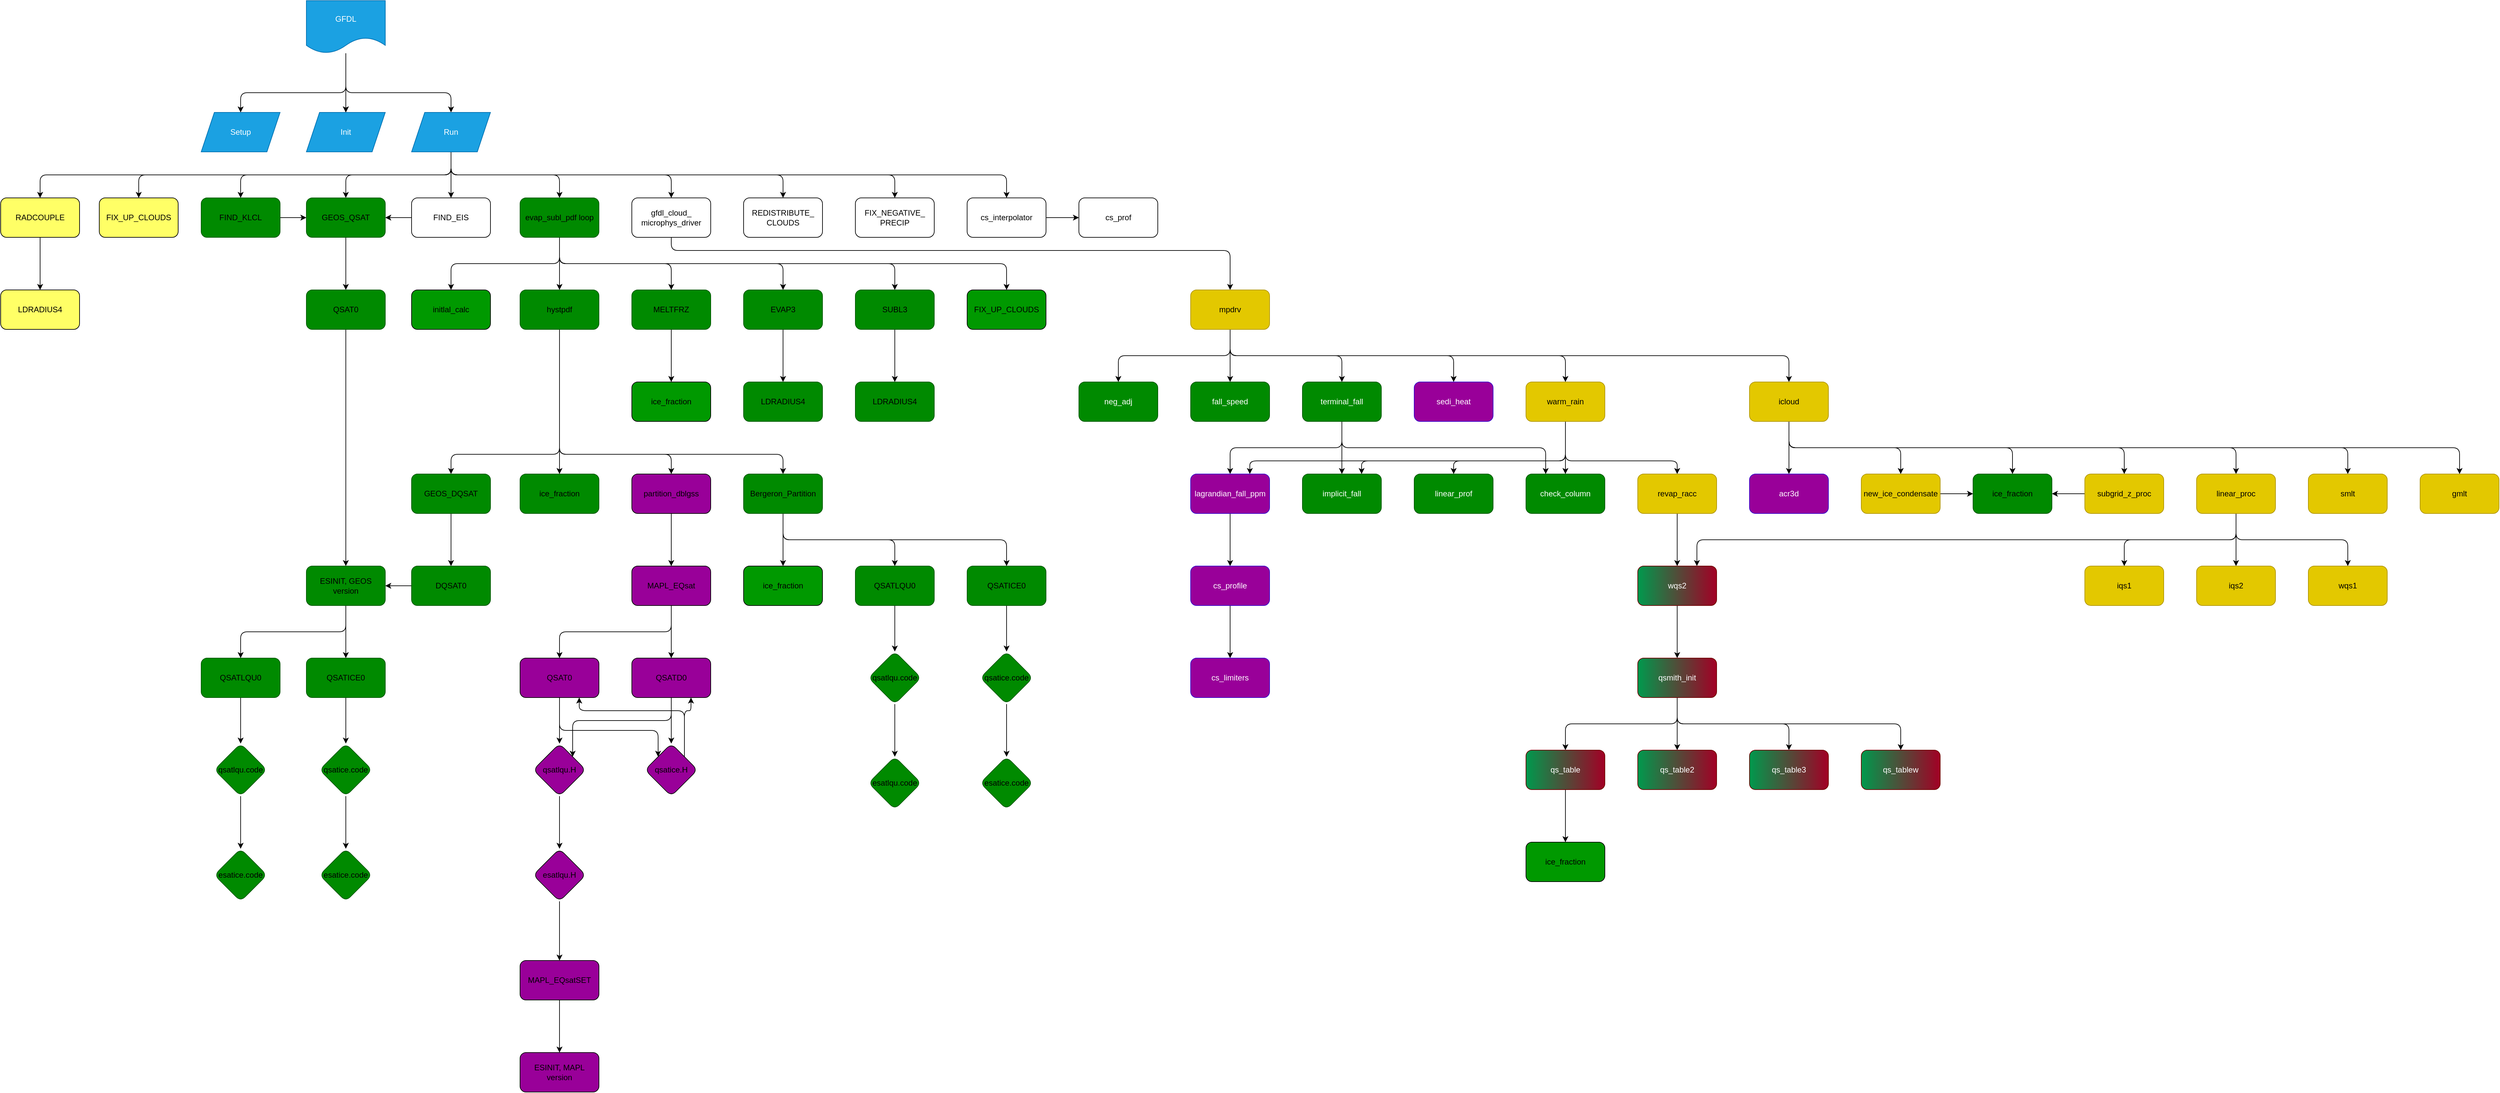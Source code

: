 <mxfile>
    <diagram id="wY0qm04zDxJJ_AmbhgwG" name="Page-1">
        <mxGraphModel dx="1917" dy="675" grid="1" gridSize="10" guides="1" tooltips="1" connect="1" arrows="1" fold="1" page="1" pageScale="1" pageWidth="850" pageHeight="1100" math="0" shadow="0">
            <root>
                <mxCell id="0"/>
                <mxCell id="1" parent="0"/>
                <mxCell id="7" value="" style="edgeStyle=none;html=1;" parent="1" source="11" target="12" edge="1">
                    <mxGeometry relative="1" as="geometry"/>
                </mxCell>
                <mxCell id="8" value="" style="edgeStyle=orthogonalEdgeStyle;html=1;" parent="1" source="11" target="12" edge="1">
                    <mxGeometry relative="1" as="geometry"/>
                </mxCell>
                <mxCell id="9" value="" style="edgeStyle=orthogonalEdgeStyle;html=1;" parent="1" target="13" edge="1">
                    <mxGeometry relative="1" as="geometry">
                        <mxPoint x="425" y="130" as="sourcePoint"/>
                        <Array as="points">
                            <mxPoint x="425" y="190"/>
                            <mxPoint x="265" y="190"/>
                        </Array>
                    </mxGeometry>
                </mxCell>
                <mxCell id="10" value="" style="edgeStyle=orthogonalEdgeStyle;html=1;" parent="1" target="14" edge="1">
                    <mxGeometry relative="1" as="geometry">
                        <mxPoint x="425" y="130" as="sourcePoint"/>
                        <Array as="points">
                            <mxPoint x="425" y="190"/>
                            <mxPoint x="585" y="190"/>
                        </Array>
                    </mxGeometry>
                </mxCell>
                <mxCell id="11" value="GFDL" style="shape=document;whiteSpace=wrap;html=1;boundedLbl=1;fillColor=#1ba1e2;fontColor=#ffffff;strokeColor=#006EAF;" parent="1" vertex="1">
                    <mxGeometry x="365" y="50" width="120" height="80" as="geometry"/>
                </mxCell>
                <mxCell id="12" value="Init" style="shape=parallelogram;perimeter=parallelogramPerimeter;whiteSpace=wrap;html=1;fixedSize=1;fillColor=#1ba1e2;strokeColor=#006EAF;fontColor=#ffffff;" parent="1" vertex="1">
                    <mxGeometry x="365" y="220" width="120" height="60" as="geometry"/>
                </mxCell>
                <mxCell id="13" value="Setup" style="shape=parallelogram;perimeter=parallelogramPerimeter;whiteSpace=wrap;html=1;fixedSize=1;fillColor=#1ba1e2;strokeColor=#006EAF;fontColor=#ffffff;" parent="1" vertex="1">
                    <mxGeometry x="205" y="220" width="120" height="60" as="geometry"/>
                </mxCell>
                <mxCell id="16" style="edgeStyle=orthogonalEdgeStyle;html=1;exitX=0.5;exitY=1;exitDx=0;exitDy=0;entryX=0.5;entryY=0;entryDx=0;entryDy=0;" parent="1" source="14" target="15" edge="1">
                    <mxGeometry relative="1" as="geometry"/>
                </mxCell>
                <mxCell id="18" style="edgeStyle=orthogonalEdgeStyle;html=1;exitX=0.5;exitY=1;exitDx=0;exitDy=0;entryX=0.5;entryY=0;entryDx=0;entryDy=0;" parent="1" source="14" target="17" edge="1">
                    <mxGeometry relative="1" as="geometry"/>
                </mxCell>
                <mxCell id="30" style="edgeStyle=orthogonalEdgeStyle;html=1;exitX=0.5;exitY=1;exitDx=0;exitDy=0;" parent="1" source="14" target="19" edge="1">
                    <mxGeometry relative="1" as="geometry"/>
                </mxCell>
                <mxCell id="31" style="edgeStyle=orthogonalEdgeStyle;html=1;exitX=0.5;exitY=1;exitDx=0;exitDy=0;entryX=0.5;entryY=0;entryDx=0;entryDy=0;" parent="1" source="14" target="20" edge="1">
                    <mxGeometry relative="1" as="geometry"/>
                </mxCell>
                <mxCell id="32" style="edgeStyle=orthogonalEdgeStyle;html=1;exitX=0.5;exitY=1;exitDx=0;exitDy=0;entryX=0.5;entryY=0;entryDx=0;entryDy=0;" parent="1" source="14" target="22" edge="1">
                    <mxGeometry relative="1" as="geometry"/>
                </mxCell>
                <mxCell id="33" style="edgeStyle=orthogonalEdgeStyle;html=1;exitX=0.5;exitY=1;exitDx=0;exitDy=0;entryX=0.5;entryY=0;entryDx=0;entryDy=0;" parent="1" source="14" target="23" edge="1">
                    <mxGeometry relative="1" as="geometry"/>
                </mxCell>
                <mxCell id="43" style="edgeStyle=orthogonalEdgeStyle;html=1;exitX=0.5;exitY=1;exitDx=0;exitDy=0;" parent="1" source="14" target="21" edge="1">
                    <mxGeometry relative="1" as="geometry"/>
                </mxCell>
                <mxCell id="44" style="edgeStyle=orthogonalEdgeStyle;html=1;exitX=0.5;exitY=1;exitDx=0;exitDy=0;" parent="1" source="14" target="40" edge="1">
                    <mxGeometry relative="1" as="geometry"/>
                </mxCell>
                <mxCell id="45" style="edgeStyle=orthogonalEdgeStyle;html=1;exitX=0.5;exitY=1;exitDx=0;exitDy=0;" parent="1" source="14" target="41" edge="1">
                    <mxGeometry relative="1" as="geometry"/>
                </mxCell>
                <mxCell id="46" style="edgeStyle=orthogonalEdgeStyle;html=1;exitX=0.5;exitY=1;exitDx=0;exitDy=0;" parent="1" source="14" target="42" edge="1">
                    <mxGeometry relative="1" as="geometry"/>
                </mxCell>
                <mxCell id="14" value="Run" style="shape=parallelogram;perimeter=parallelogramPerimeter;whiteSpace=wrap;html=1;fixedSize=1;fillColor=#1ba1e2;strokeColor=#006EAF;fontColor=#ffffff;" parent="1" vertex="1">
                    <mxGeometry x="525" y="220" width="120" height="60" as="geometry"/>
                </mxCell>
                <mxCell id="35" style="edgeStyle=orthogonalEdgeStyle;html=1;exitX=0;exitY=0.5;exitDx=0;exitDy=0;entryX=1;entryY=0.5;entryDx=0;entryDy=0;" parent="1" source="15" target="19" edge="1">
                    <mxGeometry relative="1" as="geometry"/>
                </mxCell>
                <mxCell id="15" value="FIND_EIS" style="rounded=1;whiteSpace=wrap;html=1;" parent="1" vertex="1">
                    <mxGeometry x="525" y="350" width="120" height="60" as="geometry"/>
                </mxCell>
                <mxCell id="39" value="" style="edgeStyle=orthogonalEdgeStyle;html=1;" parent="1" source="17" target="38" edge="1">
                    <mxGeometry relative="1" as="geometry"/>
                </mxCell>
                <mxCell id="51" style="edgeStyle=orthogonalEdgeStyle;html=1;exitX=0.5;exitY=1;exitDx=0;exitDy=0;entryX=0.5;entryY=0;entryDx=0;entryDy=0;" parent="1" source="17" target="47" edge="1">
                    <mxGeometry relative="1" as="geometry"/>
                </mxCell>
                <mxCell id="65" style="edgeStyle=orthogonalEdgeStyle;html=1;exitX=0.5;exitY=1;exitDx=0;exitDy=0;" parent="1" source="17" target="59" edge="1">
                    <mxGeometry relative="1" as="geometry"/>
                </mxCell>
                <mxCell id="66" style="edgeStyle=orthogonalEdgeStyle;html=1;exitX=0.5;exitY=1;exitDx=0;exitDy=0;" parent="1" source="17" target="60" edge="1">
                    <mxGeometry relative="1" as="geometry"/>
                </mxCell>
                <mxCell id="67" style="edgeStyle=orthogonalEdgeStyle;html=1;exitX=0.5;exitY=1;exitDx=0;exitDy=0;" parent="1" source="17" target="61" edge="1">
                    <mxGeometry relative="1" as="geometry"/>
                </mxCell>
                <mxCell id="68" style="edgeStyle=orthogonalEdgeStyle;html=1;exitX=0.5;exitY=1;exitDx=0;exitDy=0;" parent="1" source="17" target="62" edge="1">
                    <mxGeometry relative="1" as="geometry"/>
                </mxCell>
                <mxCell id="17" value="&lt;font color=&quot;#000000&quot;&gt;evap_subl_pdf loop&lt;/font&gt;" style="rounded=1;whiteSpace=wrap;html=1;fillColor=#008a00;fontColor=#ffffff;strokeColor=#005700;" parent="1" vertex="1">
                    <mxGeometry x="690" y="350" width="120" height="60" as="geometry"/>
                </mxCell>
                <mxCell id="34" style="edgeStyle=orthogonalEdgeStyle;html=1;exitX=0.5;exitY=1;exitDx=0;exitDy=0;entryX=0.5;entryY=0;entryDx=0;entryDy=0;" parent="1" source="19" target="28" edge="1">
                    <mxGeometry relative="1" as="geometry"/>
                </mxCell>
                <mxCell id="19" value="&lt;font color=&quot;#000000&quot;&gt;GEOS_QSAT&lt;/font&gt;" style="rounded=1;whiteSpace=wrap;html=1;fillColor=#008a00;fontColor=#ffffff;strokeColor=#005700;" parent="1" vertex="1">
                    <mxGeometry x="365" y="350" width="120" height="60" as="geometry"/>
                </mxCell>
                <mxCell id="27" value="" style="edgeStyle=orthogonalEdgeStyle;html=1;entryX=0;entryY=0.5;entryDx=0;entryDy=0;" parent="1" source="20" target="19" edge="1">
                    <mxGeometry relative="1" as="geometry">
                        <mxPoint x="265" y="490" as="targetPoint"/>
                    </mxGeometry>
                </mxCell>
                <mxCell id="20" value="FIND_KLCL" style="rounded=1;whiteSpace=wrap;html=1;fontColor=#000000;fillColor=#008a00;strokeColor=#005700;" parent="1" vertex="1">
                    <mxGeometry x="205" y="350" width="120" height="60" as="geometry"/>
                </mxCell>
                <mxCell id="133" style="edgeStyle=orthogonalEdgeStyle;html=1;exitX=0.5;exitY=1;exitDx=0;exitDy=0;entryX=0.5;entryY=0;entryDx=0;entryDy=0;fontColor=#000000;" parent="1" source="21" target="132" edge="1">
                    <mxGeometry relative="1" as="geometry">
                        <Array as="points">
                            <mxPoint x="920" y="430"/>
                            <mxPoint x="1770" y="430"/>
                        </Array>
                    </mxGeometry>
                </mxCell>
                <mxCell id="21" value="gfdl_cloud_ microphys_driver" style="rounded=1;whiteSpace=wrap;html=1;" parent="1" vertex="1">
                    <mxGeometry x="860" y="350" width="120" height="60" as="geometry"/>
                </mxCell>
                <mxCell id="22" value="FIX_UP_CLOUDS" style="rounded=1;whiteSpace=wrap;html=1;fillColor=#FFFF66;fontColor=#000000;" parent="1" vertex="1">
                    <mxGeometry x="50" y="350" width="120" height="60" as="geometry"/>
                </mxCell>
                <mxCell id="25" value="" style="edgeStyle=orthogonalEdgeStyle;html=1;" parent="1" source="23" target="24" edge="1">
                    <mxGeometry relative="1" as="geometry"/>
                </mxCell>
                <mxCell id="23" value="RADCOUPLE" style="rounded=1;whiteSpace=wrap;html=1;fillColor=#FFFF66;fontColor=#000000;" parent="1" vertex="1">
                    <mxGeometry x="-100" y="350" width="120" height="60" as="geometry"/>
                </mxCell>
                <mxCell id="24" value="LDRADIUS4" style="whiteSpace=wrap;html=1;rounded=1;fillColor=#FFFF66;fontColor=#000000;" parent="1" vertex="1">
                    <mxGeometry x="-100" y="490" width="120" height="60" as="geometry"/>
                </mxCell>
                <mxCell id="37" value="" style="edgeStyle=orthogonalEdgeStyle;html=1;" parent="1" source="28" target="36" edge="1">
                    <mxGeometry relative="1" as="geometry"/>
                </mxCell>
                <mxCell id="28" value="QSAT0" style="whiteSpace=wrap;html=1;rounded=1;fillColor=#008a00;fontColor=#000000;strokeColor=#005700;" parent="1" vertex="1">
                    <mxGeometry x="365" y="490" width="120" height="60" as="geometry"/>
                </mxCell>
                <mxCell id="80" value="" style="edgeStyle=orthogonalEdgeStyle;html=1;fontColor=#000000;" parent="1" source="36" target="79" edge="1">
                    <mxGeometry relative="1" as="geometry"/>
                </mxCell>
                <mxCell id="91" style="edgeStyle=orthogonalEdgeStyle;html=1;exitX=0.5;exitY=1;exitDx=0;exitDy=0;entryX=0.5;entryY=0;entryDx=0;entryDy=0;fontColor=#000000;" parent="1" source="36" target="82" edge="1">
                    <mxGeometry relative="1" as="geometry"/>
                </mxCell>
                <mxCell id="36" value="ESINIT, GEOS version" style="whiteSpace=wrap;html=1;rounded=1;fillColor=#008a00;fontColor=#000000;strokeColor=#005700;" parent="1" vertex="1">
                    <mxGeometry x="365" y="910" width="120" height="60" as="geometry"/>
                </mxCell>
                <mxCell id="50" value="" style="edgeStyle=orthogonalEdgeStyle;html=1;" parent="1" source="38" target="49" edge="1">
                    <mxGeometry relative="1" as="geometry"/>
                </mxCell>
                <mxCell id="52" style="edgeStyle=orthogonalEdgeStyle;html=1;exitX=0.5;exitY=1;exitDx=0;exitDy=0;entryX=0.5;entryY=0;entryDx=0;entryDy=0;" parent="1" source="38" target="48" edge="1">
                    <mxGeometry relative="1" as="geometry">
                        <Array as="points">
                            <mxPoint x="750" y="740"/>
                            <mxPoint x="585" y="740"/>
                        </Array>
                    </mxGeometry>
                </mxCell>
                <mxCell id="57" style="edgeStyle=orthogonalEdgeStyle;html=1;exitX=0.5;exitY=1;exitDx=0;exitDy=0;" parent="1" source="38" target="53" edge="1">
                    <mxGeometry relative="1" as="geometry">
                        <Array as="points">
                            <mxPoint x="750" y="740"/>
                            <mxPoint x="920" y="740"/>
                        </Array>
                    </mxGeometry>
                </mxCell>
                <mxCell id="58" style="edgeStyle=orthogonalEdgeStyle;html=1;exitX=0.5;exitY=1;exitDx=0;exitDy=0;entryX=0.5;entryY=0;entryDx=0;entryDy=0;" parent="1" source="38" target="54" edge="1">
                    <mxGeometry relative="1" as="geometry">
                        <Array as="points">
                            <mxPoint x="750" y="740"/>
                            <mxPoint x="1090" y="740"/>
                        </Array>
                    </mxGeometry>
                </mxCell>
                <mxCell id="38" value="hystpdf" style="whiteSpace=wrap;html=1;rounded=1;fillColor=#008a00;fontColor=#000000;strokeColor=#005700;" parent="1" vertex="1">
                    <mxGeometry x="690" y="490" width="120" height="60" as="geometry"/>
                </mxCell>
                <mxCell id="40" value="REDISTRIBUTE_ CLOUDS" style="rounded=1;whiteSpace=wrap;html=1;" parent="1" vertex="1">
                    <mxGeometry x="1030" y="350" width="120" height="60" as="geometry"/>
                </mxCell>
                <mxCell id="41" value="FIX_NEGATIVE_ PRECIP" style="rounded=1;whiteSpace=wrap;html=1;" parent="1" vertex="1">
                    <mxGeometry x="1200" y="350" width="120" height="60" as="geometry"/>
                </mxCell>
                <mxCell id="64" value="" style="edgeStyle=orthogonalEdgeStyle;html=1;" parent="1" source="42" target="63" edge="1">
                    <mxGeometry relative="1" as="geometry"/>
                </mxCell>
                <mxCell id="42" value="cs_interpolator" style="rounded=1;whiteSpace=wrap;html=1;" parent="1" vertex="1">
                    <mxGeometry x="1370" y="350" width="120" height="60" as="geometry"/>
                </mxCell>
                <mxCell id="47" value="initlal_calc" style="whiteSpace=wrap;html=1;rounded=1;fillColor=#009900;fontColor=#000000;" parent="1" vertex="1">
                    <mxGeometry x="525" y="490" width="120" height="60" as="geometry"/>
                </mxCell>
                <mxCell id="78" value="" style="edgeStyle=orthogonalEdgeStyle;html=1;fontColor=#000000;" parent="1" source="48" target="77" edge="1">
                    <mxGeometry relative="1" as="geometry"/>
                </mxCell>
                <mxCell id="48" value="GEOS_DQSAT" style="whiteSpace=wrap;html=1;rounded=1;fillColor=#008a00;fontColor=#000000;strokeColor=#005700;" parent="1" vertex="1">
                    <mxGeometry x="525" y="770" width="120" height="60" as="geometry"/>
                </mxCell>
                <mxCell id="49" value="ice_fraction" style="whiteSpace=wrap;html=1;rounded=1;fillColor=#008a00;fontColor=#000000;strokeColor=#005700;" parent="1" vertex="1">
                    <mxGeometry x="690" y="770" width="120" height="60" as="geometry"/>
                </mxCell>
                <mxCell id="94" value="" style="edgeStyle=orthogonalEdgeStyle;html=1;fontColor=#000000;" parent="1" source="53" target="93" edge="1">
                    <mxGeometry relative="1" as="geometry"/>
                </mxCell>
                <mxCell id="53" value="partition_dblgss" style="whiteSpace=wrap;html=1;rounded=1;fillColor=#990099;" parent="1" vertex="1">
                    <mxGeometry x="860" y="770" width="120" height="60" as="geometry"/>
                </mxCell>
                <mxCell id="76" value="" style="edgeStyle=orthogonalEdgeStyle;html=1;fontColor=#000000;" parent="1" source="54" target="75" edge="1">
                    <mxGeometry relative="1" as="geometry"/>
                </mxCell>
                <mxCell id="129" style="edgeStyle=orthogonalEdgeStyle;html=1;exitX=0.5;exitY=1;exitDx=0;exitDy=0;entryX=0.5;entryY=0;entryDx=0;entryDy=0;fontColor=#000000;" parent="1" source="54" target="114" edge="1">
                    <mxGeometry relative="1" as="geometry"/>
                </mxCell>
                <mxCell id="130" style="edgeStyle=orthogonalEdgeStyle;html=1;exitX=0.5;exitY=1;exitDx=0;exitDy=0;fontColor=#000000;" parent="1" source="54" target="115" edge="1">
                    <mxGeometry relative="1" as="geometry"/>
                </mxCell>
                <mxCell id="54" value="Bergeron_Partition" style="whiteSpace=wrap;html=1;rounded=1;fillColor=#008a00;fontColor=#000000;strokeColor=#005700;" parent="1" vertex="1">
                    <mxGeometry x="1030" y="770" width="120" height="60" as="geometry"/>
                </mxCell>
                <mxCell id="70" value="" style="edgeStyle=orthogonalEdgeStyle;html=1;" parent="1" source="59" target="69" edge="1">
                    <mxGeometry relative="1" as="geometry"/>
                </mxCell>
                <mxCell id="59" value="MELTFRZ" style="whiteSpace=wrap;html=1;rounded=1;fillColor=#008a00;fontColor=#000000;strokeColor=#005700;" parent="1" vertex="1">
                    <mxGeometry x="860" y="490" width="120" height="60" as="geometry"/>
                </mxCell>
                <mxCell id="72" value="" style="edgeStyle=orthogonalEdgeStyle;html=1;" parent="1" source="60" target="71" edge="1">
                    <mxGeometry relative="1" as="geometry"/>
                </mxCell>
                <mxCell id="60" value="EVAP3" style="whiteSpace=wrap;html=1;rounded=1;fillColor=#008a00;fontColor=#000000;strokeColor=#005700;" parent="1" vertex="1">
                    <mxGeometry x="1030" y="490" width="120" height="60" as="geometry"/>
                </mxCell>
                <mxCell id="74" value="" style="edgeStyle=orthogonalEdgeStyle;html=1;" parent="1" source="61" target="73" edge="1">
                    <mxGeometry relative="1" as="geometry"/>
                </mxCell>
                <mxCell id="61" value="SUBL3" style="whiteSpace=wrap;html=1;rounded=1;fillColor=#008a00;fontColor=#000000;strokeColor=#005700;" parent="1" vertex="1">
                    <mxGeometry x="1200" y="490" width="120" height="60" as="geometry"/>
                </mxCell>
                <mxCell id="62" value="FIX_UP_CLOUDS" style="rounded=1;whiteSpace=wrap;html=1;fillColor=#009900;fontColor=#000000;" parent="1" vertex="1">
                    <mxGeometry x="1370" y="490" width="120" height="60" as="geometry"/>
                </mxCell>
                <mxCell id="63" value="cs_prof" style="whiteSpace=wrap;html=1;rounded=1;" parent="1" vertex="1">
                    <mxGeometry x="1540" y="350" width="120" height="60" as="geometry"/>
                </mxCell>
                <mxCell id="69" value="ice_fraction" style="whiteSpace=wrap;html=1;rounded=1;fillColor=#009900;fontColor=#000000;" parent="1" vertex="1">
                    <mxGeometry x="860" y="630" width="120" height="60" as="geometry"/>
                </mxCell>
                <mxCell id="71" value="LDRADIUS4" style="whiteSpace=wrap;html=1;rounded=1;fillColor=#008a00;fontColor=#000000;strokeColor=#005700;" parent="1" vertex="1">
                    <mxGeometry x="1030" y="630" width="120" height="60" as="geometry"/>
                </mxCell>
                <mxCell id="73" value="LDRADIUS4" style="whiteSpace=wrap;html=1;rounded=1;fillColor=#008a00;fontColor=#000000;strokeColor=#005700;" parent="1" vertex="1">
                    <mxGeometry x="1200" y="630" width="120" height="60" as="geometry"/>
                </mxCell>
                <mxCell id="75" value="ice_fraction" style="whiteSpace=wrap;html=1;rounded=1;fillColor=#009900;fontColor=#000000;" parent="1" vertex="1">
                    <mxGeometry x="1030" y="910" width="120" height="60" as="geometry"/>
                </mxCell>
                <mxCell id="92" style="edgeStyle=orthogonalEdgeStyle;html=1;exitX=0;exitY=0.5;exitDx=0;exitDy=0;fontColor=#000000;" parent="1" source="77" target="36" edge="1">
                    <mxGeometry relative="1" as="geometry"/>
                </mxCell>
                <mxCell id="77" value="DQSAT0" style="whiteSpace=wrap;html=1;rounded=1;fillColor=#008a00;fontColor=#000000;strokeColor=#005700;" parent="1" vertex="1">
                    <mxGeometry x="525" y="910" width="120" height="60" as="geometry"/>
                </mxCell>
                <mxCell id="84" value="" style="edgeStyle=orthogonalEdgeStyle;html=1;fontColor=#000000;" parent="1" source="79" target="83" edge="1">
                    <mxGeometry relative="1" as="geometry"/>
                </mxCell>
                <mxCell id="79" value="QSATICE0" style="whiteSpace=wrap;html=1;rounded=1;fillColor=#008a00;fontColor=#000000;strokeColor=#005700;" parent="1" vertex="1">
                    <mxGeometry x="365" y="1050" width="120" height="60" as="geometry"/>
                </mxCell>
                <mxCell id="88" value="" style="edgeStyle=orthogonalEdgeStyle;html=1;fontColor=#000000;" parent="1" source="82" target="87" edge="1">
                    <mxGeometry relative="1" as="geometry"/>
                </mxCell>
                <mxCell id="82" value="QSATLQU0" style="whiteSpace=wrap;html=1;rounded=1;fillColor=#008a00;fontColor=#000000;strokeColor=#005700;" parent="1" vertex="1">
                    <mxGeometry x="205" y="1050" width="120" height="60" as="geometry"/>
                </mxCell>
                <mxCell id="86" value="" style="edgeStyle=orthogonalEdgeStyle;html=1;fontColor=#000000;" parent="1" source="83" target="85" edge="1">
                    <mxGeometry relative="1" as="geometry"/>
                </mxCell>
                <mxCell id="83" value="qsatice.code" style="rhombus;whiteSpace=wrap;html=1;rounded=1;fillColor=#008a00;fontColor=#000000;strokeColor=#005700;" parent="1" vertex="1">
                    <mxGeometry x="385" y="1180" width="80" height="80" as="geometry"/>
                </mxCell>
                <mxCell id="85" value="esatice.code" style="rhombus;whiteSpace=wrap;html=1;rounded=1;fillColor=#008a00;fontColor=#000000;strokeColor=#005700;" parent="1" vertex="1">
                    <mxGeometry x="385" y="1340" width="80" height="80" as="geometry"/>
                </mxCell>
                <mxCell id="90" value="" style="edgeStyle=orthogonalEdgeStyle;html=1;fontColor=#000000;" parent="1" source="87" target="89" edge="1">
                    <mxGeometry relative="1" as="geometry"/>
                </mxCell>
                <mxCell id="87" value="qsatlqu.code" style="rhombus;whiteSpace=wrap;html=1;rounded=1;fillColor=#008a00;fontColor=#000000;strokeColor=#005700;" parent="1" vertex="1">
                    <mxGeometry x="225" y="1180" width="80" height="80" as="geometry"/>
                </mxCell>
                <mxCell id="89" value="esatice.code" style="rhombus;whiteSpace=wrap;html=1;rounded=1;fillColor=#008a00;fontColor=#000000;strokeColor=#005700;" parent="1" vertex="1">
                    <mxGeometry x="225" y="1340" width="80" height="80" as="geometry"/>
                </mxCell>
                <mxCell id="96" value="" style="edgeStyle=orthogonalEdgeStyle;html=1;fontColor=#000000;" parent="1" source="93" target="95" edge="1">
                    <mxGeometry relative="1" as="geometry"/>
                </mxCell>
                <mxCell id="98" value="" style="edgeStyle=orthogonalEdgeStyle;html=1;fontColor=#000000;exitX=0.5;exitY=1;exitDx=0;exitDy=0;" parent="1" source="93" target="97" edge="1">
                    <mxGeometry relative="1" as="geometry"/>
                </mxCell>
                <mxCell id="93" value="MAPL_EQsat" style="whiteSpace=wrap;html=1;rounded=1;fillColor=#990099;" parent="1" vertex="1">
                    <mxGeometry x="860" y="910" width="120" height="60" as="geometry"/>
                </mxCell>
                <mxCell id="108" style="edgeStyle=orthogonalEdgeStyle;html=1;exitX=0.5;exitY=1;exitDx=0;exitDy=0;fontColor=#000000;entryX=1;entryY=0;entryDx=0;entryDy=0;" parent="1" source="95" target="99" edge="1">
                    <mxGeometry relative="1" as="geometry"/>
                </mxCell>
                <mxCell id="109" style="edgeStyle=orthogonalEdgeStyle;html=1;exitX=0.5;exitY=1;exitDx=0;exitDy=0;entryX=0.5;entryY=0;entryDx=0;entryDy=0;fontColor=#000000;" parent="1" source="95" target="107" edge="1">
                    <mxGeometry relative="1" as="geometry"/>
                </mxCell>
                <mxCell id="95" value="QSATD0" style="whiteSpace=wrap;html=1;rounded=1;fillColor=#990099;" parent="1" vertex="1">
                    <mxGeometry x="860" y="1050" width="120" height="60" as="geometry"/>
                </mxCell>
                <mxCell id="100" value="" style="edgeStyle=orthogonalEdgeStyle;html=1;fontColor=#000000;entryX=0.5;entryY=0;entryDx=0;entryDy=0;" parent="1" source="97" target="99" edge="1">
                    <mxGeometry relative="1" as="geometry">
                        <mxPoint x="710" y="1160" as="targetPoint"/>
                    </mxGeometry>
                </mxCell>
                <mxCell id="110" style="edgeStyle=orthogonalEdgeStyle;html=1;exitX=0.5;exitY=1;exitDx=0;exitDy=0;entryX=0;entryY=0;entryDx=0;entryDy=0;fontColor=#000000;" parent="1" source="97" target="107" edge="1">
                    <mxGeometry relative="1" as="geometry">
                        <Array as="points">
                            <mxPoint x="750" y="1160"/>
                            <mxPoint x="900" y="1160"/>
                        </Array>
                    </mxGeometry>
                </mxCell>
                <mxCell id="97" value="QSAT0" style="whiteSpace=wrap;html=1;rounded=1;fillColor=#990099;" parent="1" vertex="1">
                    <mxGeometry x="690" y="1050" width="120" height="60" as="geometry"/>
                </mxCell>
                <mxCell id="102" value="" style="edgeStyle=orthogonalEdgeStyle;html=1;fontColor=#000000;" parent="1" source="99" target="101" edge="1">
                    <mxGeometry relative="1" as="geometry"/>
                </mxCell>
                <mxCell id="99" value="qsatlqu.H" style="rhombus;whiteSpace=wrap;html=1;rounded=1;fillColor=#990099;" parent="1" vertex="1">
                    <mxGeometry x="710" y="1180" width="80" height="80" as="geometry"/>
                </mxCell>
                <mxCell id="104" value="" style="edgeStyle=orthogonalEdgeStyle;html=1;fontColor=#000000;" parent="1" source="101" target="103" edge="1">
                    <mxGeometry relative="1" as="geometry"/>
                </mxCell>
                <mxCell id="101" value="esatlqu.H" style="rhombus;whiteSpace=wrap;html=1;rounded=1;fillColor=#990099;" parent="1" vertex="1">
                    <mxGeometry x="710" y="1340" width="80" height="80" as="geometry"/>
                </mxCell>
                <mxCell id="106" value="" style="edgeStyle=orthogonalEdgeStyle;html=1;fontColor=#000000;" parent="1" source="103" target="105" edge="1">
                    <mxGeometry relative="1" as="geometry"/>
                </mxCell>
                <mxCell id="103" value="MAPL_EQsatSET" style="whiteSpace=wrap;html=1;rounded=1;fillColor=#990099;" parent="1" vertex="1">
                    <mxGeometry x="690" y="1510" width="120" height="60" as="geometry"/>
                </mxCell>
                <mxCell id="105" value="ESINIT, MAPL version" style="whiteSpace=wrap;html=1;rounded=1;fillColor=#990099;" parent="1" vertex="1">
                    <mxGeometry x="690" y="1650" width="120" height="60" as="geometry"/>
                </mxCell>
                <mxCell id="112" style="edgeStyle=orthogonalEdgeStyle;html=1;exitX=1;exitY=0;exitDx=0;exitDy=0;entryX=0.75;entryY=1;entryDx=0;entryDy=0;fontColor=#000000;" parent="1" source="107" target="95" edge="1">
                    <mxGeometry relative="1" as="geometry">
                        <Array as="points">
                            <mxPoint x="940" y="1130"/>
                            <mxPoint x="950" y="1130"/>
                        </Array>
                    </mxGeometry>
                </mxCell>
                <mxCell id="113" style="edgeStyle=orthogonalEdgeStyle;html=1;exitX=1;exitY=0;exitDx=0;exitDy=0;entryX=0.75;entryY=1;entryDx=0;entryDy=0;fontColor=#000000;" parent="1" source="107" target="97" edge="1">
                    <mxGeometry relative="1" as="geometry">
                        <Array as="points">
                            <mxPoint x="940" y="1130"/>
                            <mxPoint x="780" y="1130"/>
                        </Array>
                    </mxGeometry>
                </mxCell>
                <mxCell id="107" value="qsatice.H" style="rhombus;whiteSpace=wrap;html=1;rounded=1;fillColor=#990099;" parent="1" vertex="1">
                    <mxGeometry x="880" y="1180" width="80" height="80" as="geometry"/>
                </mxCell>
                <mxCell id="122" value="" style="edgeStyle=orthogonalEdgeStyle;html=1;fontColor=#000000;" parent="1" source="114" target="121" edge="1">
                    <mxGeometry relative="1" as="geometry"/>
                </mxCell>
                <mxCell id="114" value="QSATLQU0" style="whiteSpace=wrap;html=1;rounded=1;fillColor=#008a00;fontColor=#000000;strokeColor=#005700;" parent="1" vertex="1">
                    <mxGeometry x="1200" y="910" width="120" height="60" as="geometry"/>
                </mxCell>
                <mxCell id="126" value="" style="edgeStyle=orthogonalEdgeStyle;html=1;fontColor=#000000;" parent="1" source="115" target="125" edge="1">
                    <mxGeometry relative="1" as="geometry"/>
                </mxCell>
                <mxCell id="115" value="QSATICE0" style="whiteSpace=wrap;html=1;rounded=1;fillColor=#008a00;fontColor=#000000;strokeColor=#005700;" parent="1" vertex="1">
                    <mxGeometry x="1370" y="910" width="120" height="60" as="geometry"/>
                </mxCell>
                <mxCell id="124" value="" style="edgeStyle=orthogonalEdgeStyle;html=1;fontColor=#000000;" parent="1" source="121" target="123" edge="1">
                    <mxGeometry relative="1" as="geometry"/>
                </mxCell>
                <mxCell id="121" value="qsatlqu.code" style="rhombus;whiteSpace=wrap;html=1;rounded=1;fillColor=#008a00;fontColor=#000000;strokeColor=#005700;" parent="1" vertex="1">
                    <mxGeometry x="1220" y="1040" width="80" height="80" as="geometry"/>
                </mxCell>
                <mxCell id="123" value="esatlqu.code" style="rhombus;whiteSpace=wrap;html=1;rounded=1;fillColor=#008a00;fontColor=#000000;strokeColor=#005700;" parent="1" vertex="1">
                    <mxGeometry x="1220" y="1200" width="80" height="80" as="geometry"/>
                </mxCell>
                <mxCell id="128" value="" style="edgeStyle=orthogonalEdgeStyle;html=1;fontColor=#000000;" parent="1" source="125" target="127" edge="1">
                    <mxGeometry relative="1" as="geometry"/>
                </mxCell>
                <mxCell id="125" value="qsatice.code" style="rhombus;whiteSpace=wrap;html=1;rounded=1;fillColor=#008a00;fontColor=#000000;strokeColor=#005700;" parent="1" vertex="1">
                    <mxGeometry x="1390" y="1040" width="80" height="80" as="geometry"/>
                </mxCell>
                <mxCell id="127" value="esatice.code" style="rhombus;whiteSpace=wrap;html=1;rounded=1;fillColor=#008a00;fontColor=#000000;strokeColor=#005700;" parent="1" vertex="1">
                    <mxGeometry x="1390" y="1200" width="80" height="80" as="geometry"/>
                </mxCell>
                <mxCell id="135" value="" style="edgeStyle=orthogonalEdgeStyle;html=1;fontColor=#000000;" parent="1" source="132" target="134" edge="1">
                    <mxGeometry relative="1" as="geometry"/>
                </mxCell>
                <mxCell id="140" style="edgeStyle=orthogonalEdgeStyle;html=1;exitX=0.5;exitY=1;exitDx=0;exitDy=0;entryX=0.5;entryY=0;entryDx=0;entryDy=0;fontColor=#000000;" parent="1" source="132" target="136" edge="1">
                    <mxGeometry relative="1" as="geometry"/>
                </mxCell>
                <mxCell id="141" style="edgeStyle=orthogonalEdgeStyle;html=1;exitX=0.5;exitY=1;exitDx=0;exitDy=0;entryX=0.5;entryY=0;entryDx=0;entryDy=0;fontColor=#000000;" parent="1" source="132" target="137" edge="1">
                    <mxGeometry relative="1" as="geometry"/>
                </mxCell>
                <mxCell id="142" style="edgeStyle=orthogonalEdgeStyle;html=1;exitX=0.5;exitY=1;exitDx=0;exitDy=0;entryX=0.5;entryY=0;entryDx=0;entryDy=0;fontColor=#000000;" parent="1" source="132" target="138" edge="1">
                    <mxGeometry relative="1" as="geometry"/>
                </mxCell>
                <mxCell id="143" style="edgeStyle=orthogonalEdgeStyle;html=1;exitX=0.5;exitY=1;exitDx=0;exitDy=0;entryX=0.5;entryY=0;entryDx=0;entryDy=0;fontColor=#000000;" parent="1" source="132" target="139" edge="1">
                    <mxGeometry relative="1" as="geometry"/>
                </mxCell>
                <mxCell id="183" style="edgeStyle=orthogonalEdgeStyle;html=1;exitX=0.5;exitY=1;exitDx=0;exitDy=0;entryX=0.5;entryY=0;entryDx=0;entryDy=0;fontColor=#000000;" parent="1" source="132" target="145" edge="1">
                    <mxGeometry relative="1" as="geometry"/>
                </mxCell>
                <mxCell id="132" value="mpdrv" style="whiteSpace=wrap;html=1;rounded=1;fillColor=#e3c800;fontColor=#000000;strokeColor=#B09500;" parent="1" vertex="1">
                    <mxGeometry x="1710" y="490" width="120" height="60" as="geometry"/>
                </mxCell>
                <mxCell id="149" value="" style="edgeStyle=orthogonalEdgeStyle;html=1;fontColor=#000000;exitX=0.5;exitY=1;exitDx=0;exitDy=0;" parent="1" source="137" target="148" edge="1">
                    <mxGeometry relative="1" as="geometry"/>
                </mxCell>
                <mxCell id="134" value="fall_speed" style="whiteSpace=wrap;html=1;rounded=1;fillColor=#008a00;fontColor=#ffffff;strokeColor=#005700;" parent="1" vertex="1">
                    <mxGeometry x="1710" y="630" width="120" height="60" as="geometry"/>
                </mxCell>
                <mxCell id="136" value="neg_adj" style="whiteSpace=wrap;html=1;rounded=1;fillColor=#008a00;fontColor=#ffffff;strokeColor=#005700;" parent="1" vertex="1">
                    <mxGeometry x="1540" y="630" width="120" height="60" as="geometry"/>
                </mxCell>
                <mxCell id="151" value="" style="edgeStyle=orthogonalEdgeStyle;html=1;fontColor=#000000;" parent="1" source="137" target="150" edge="1">
                    <mxGeometry relative="1" as="geometry"/>
                </mxCell>
                <mxCell id="171" style="edgeStyle=orthogonalEdgeStyle;html=1;exitX=0.5;exitY=1;exitDx=0;exitDy=0;entryX=0.25;entryY=0;entryDx=0;entryDy=0;fontColor=#000000;" parent="1" source="137" target="154" edge="1">
                    <mxGeometry relative="1" as="geometry"/>
                </mxCell>
                <mxCell id="137" value="terminal_fall" style="whiteSpace=wrap;html=1;rounded=1;fillColor=#008a00;fontColor=#ffffff;strokeColor=#005700;" parent="1" vertex="1">
                    <mxGeometry x="1880" y="630" width="120" height="60" as="geometry"/>
                </mxCell>
                <mxCell id="138" value="sedi_heat" style="whiteSpace=wrap;html=1;rounded=1;fillColor=#990099;fontColor=#ffffff;strokeColor=#3700CC;" parent="1" vertex="1">
                    <mxGeometry x="2050" y="630" width="120" height="60" as="geometry"/>
                </mxCell>
                <mxCell id="155" value="" style="edgeStyle=orthogonalEdgeStyle;html=1;fontColor=#000000;" parent="1" source="139" target="154" edge="1">
                    <mxGeometry relative="1" as="geometry"/>
                </mxCell>
                <mxCell id="172" style="edgeStyle=orthogonalEdgeStyle;html=1;exitX=0.5;exitY=1;exitDx=0;exitDy=0;entryX=0.5;entryY=0;entryDx=0;entryDy=0;fontColor=#000000;" parent="1" source="139" target="152" edge="1">
                    <mxGeometry relative="1" as="geometry">
                        <Array as="points">
                            <mxPoint x="2280" y="750"/>
                            <mxPoint x="2110" y="750"/>
                        </Array>
                    </mxGeometry>
                </mxCell>
                <mxCell id="173" style="edgeStyle=orthogonalEdgeStyle;html=1;exitX=0.5;exitY=1;exitDx=0;exitDy=0;entryX=0.75;entryY=0;entryDx=0;entryDy=0;fontColor=#000000;" parent="1" source="139" target="150" edge="1">
                    <mxGeometry relative="1" as="geometry">
                        <Array as="points">
                            <mxPoint x="2280" y="750"/>
                            <mxPoint x="1970" y="750"/>
                        </Array>
                    </mxGeometry>
                </mxCell>
                <mxCell id="174" style="edgeStyle=orthogonalEdgeStyle;html=1;exitX=0.5;exitY=1;exitDx=0;exitDy=0;entryX=0.75;entryY=0;entryDx=0;entryDy=0;fontColor=#000000;" parent="1" source="139" target="148" edge="1">
                    <mxGeometry relative="1" as="geometry">
                        <Array as="points">
                            <mxPoint x="2280" y="750"/>
                            <mxPoint x="1800" y="750"/>
                        </Array>
                    </mxGeometry>
                </mxCell>
                <mxCell id="175" style="edgeStyle=orthogonalEdgeStyle;html=1;exitX=0.5;exitY=1;exitDx=0;exitDy=0;entryX=0.5;entryY=0;entryDx=0;entryDy=0;fontColor=#000000;" parent="1" source="139" target="156" edge="1">
                    <mxGeometry relative="1" as="geometry">
                        <Array as="points">
                            <mxPoint x="2280" y="750"/>
                            <mxPoint x="2450" y="750"/>
                        </Array>
                    </mxGeometry>
                </mxCell>
                <mxCell id="139" value="warm_rain" style="whiteSpace=wrap;html=1;rounded=1;fillColor=#e3c800;fontColor=#000000;strokeColor=#B09500;" parent="1" vertex="1">
                    <mxGeometry x="2220" y="630" width="120" height="60" as="geometry"/>
                </mxCell>
                <mxCell id="180" style="edgeStyle=orthogonalEdgeStyle;html=1;exitX=0.5;exitY=1;exitDx=0;exitDy=0;entryX=0.5;entryY=0;entryDx=0;entryDy=0;fontColor=#000000;" parent="1" source="145" target="176" edge="1">
                    <mxGeometry relative="1" as="geometry"/>
                </mxCell>
                <mxCell id="181" style="edgeStyle=orthogonalEdgeStyle;html=1;exitX=0.5;exitY=1;exitDx=0;exitDy=0;entryX=0.5;entryY=0;entryDx=0;entryDy=0;fontColor=#000000;" parent="1" source="145" target="177" edge="1">
                    <mxGeometry relative="1" as="geometry"/>
                </mxCell>
                <mxCell id="182" style="edgeStyle=orthogonalEdgeStyle;html=1;exitX=0.5;exitY=1;exitDx=0;exitDy=0;fontColor=#000000;" parent="1" source="145" target="178" edge="1">
                    <mxGeometry relative="1" as="geometry"/>
                </mxCell>
                <mxCell id="188" style="edgeStyle=orthogonalEdgeStyle;html=1;exitX=0.5;exitY=1;exitDx=0;exitDy=0;entryX=0.5;entryY=0;entryDx=0;entryDy=0;fontColor=#000000;" parent="1" source="145" target="184" edge="1">
                    <mxGeometry relative="1" as="geometry"/>
                </mxCell>
                <mxCell id="189" style="edgeStyle=orthogonalEdgeStyle;html=1;exitX=0.5;exitY=1;exitDx=0;exitDy=0;fontColor=#000000;" parent="1" source="145" target="185" edge="1">
                    <mxGeometry relative="1" as="geometry"/>
                </mxCell>
                <mxCell id="190" style="edgeStyle=orthogonalEdgeStyle;html=1;exitX=0.5;exitY=1;exitDx=0;exitDy=0;fontColor=#000000;" parent="1" source="145" target="186" edge="1">
                    <mxGeometry relative="1" as="geometry"/>
                </mxCell>
                <mxCell id="191" style="edgeStyle=orthogonalEdgeStyle;html=1;exitX=0.5;exitY=1;exitDx=0;exitDy=0;entryX=0.5;entryY=0;entryDx=0;entryDy=0;fontColor=#000000;" parent="1" source="145" target="187" edge="1">
                    <mxGeometry relative="1" as="geometry"/>
                </mxCell>
                <mxCell id="145" value="icloud" style="whiteSpace=wrap;html=1;rounded=1;fillColor=#e3c800;fontColor=#000000;strokeColor=#B09500;" parent="1" vertex="1">
                    <mxGeometry x="2560" y="630" width="120" height="60" as="geometry"/>
                </mxCell>
                <mxCell id="201" value="" style="edgeStyle=orthogonalEdgeStyle;html=1;fontColor=#000000;" parent="1" source="148" target="200" edge="1">
                    <mxGeometry relative="1" as="geometry"/>
                </mxCell>
                <mxCell id="148" value="lagrandian_fall_ppm" style="whiteSpace=wrap;html=1;rounded=1;fillColor=#990099;fontColor=#ffffff;strokeColor=#3700CC;" parent="1" vertex="1">
                    <mxGeometry x="1710" y="770" width="120" height="60" as="geometry"/>
                </mxCell>
                <mxCell id="150" value="implicit_fall" style="whiteSpace=wrap;html=1;rounded=1;fillColor=#008a00;fontColor=#ffffff;strokeColor=#005700;" parent="1" vertex="1">
                    <mxGeometry x="1880" y="770" width="120" height="60" as="geometry"/>
                </mxCell>
                <mxCell id="152" value="linear_prof" style="whiteSpace=wrap;html=1;rounded=1;fillColor=#008a00;fontColor=#ffffff;strokeColor=#005700;" parent="1" vertex="1">
                    <mxGeometry x="2050" y="770" width="120" height="60" as="geometry"/>
                </mxCell>
                <mxCell id="154" value="check_column" style="whiteSpace=wrap;html=1;rounded=1;fillColor=#008a00;fontColor=#ffffff;strokeColor=#005700;" parent="1" vertex="1">
                    <mxGeometry x="2220" y="770" width="120" height="60" as="geometry"/>
                </mxCell>
                <mxCell id="158" value="" style="edgeStyle=orthogonalEdgeStyle;html=1;fontColor=#000000;" parent="1" source="156" target="157" edge="1">
                    <mxGeometry relative="1" as="geometry"/>
                </mxCell>
                <mxCell id="156" value="revap_racc" style="whiteSpace=wrap;html=1;rounded=1;fillColor=#e3c800;fontColor=#000000;strokeColor=#B09500;" parent="1" vertex="1">
                    <mxGeometry x="2390" y="770" width="120" height="60" as="geometry"/>
                </mxCell>
                <mxCell id="160" value="" style="edgeStyle=orthogonalEdgeStyle;html=1;fontColor=#000000;" parent="1" source="157" target="159" edge="1">
                    <mxGeometry relative="1" as="geometry"/>
                </mxCell>
                <mxCell id="157" value="wqs2" style="whiteSpace=wrap;html=1;rounded=1;fillColor=#a20025;fontColor=#ffffff;strokeColor=#6F0000;gradientColor=#00994D;gradientDirection=west;" parent="1" vertex="1">
                    <mxGeometry x="2390" y="910" width="120" height="60" as="geometry"/>
                </mxCell>
                <mxCell id="162" value="" style="edgeStyle=orthogonalEdgeStyle;html=1;fontColor=#000000;" parent="1" source="159" target="161" edge="1">
                    <mxGeometry relative="1" as="geometry"/>
                </mxCell>
                <mxCell id="168" style="edgeStyle=orthogonalEdgeStyle;html=1;exitX=0.5;exitY=1;exitDx=0;exitDy=0;entryX=0.5;entryY=0;entryDx=0;entryDy=0;fontColor=#000000;" parent="1" source="159" target="163" edge="1">
                    <mxGeometry relative="1" as="geometry"/>
                </mxCell>
                <mxCell id="169" style="edgeStyle=orthogonalEdgeStyle;html=1;exitX=0.5;exitY=1;exitDx=0;exitDy=0;entryX=0.5;entryY=0;entryDx=0;entryDy=0;fontColor=#000000;" parent="1" source="159" target="164" edge="1">
                    <mxGeometry relative="1" as="geometry"/>
                </mxCell>
                <mxCell id="170" style="edgeStyle=orthogonalEdgeStyle;html=1;exitX=0.5;exitY=1;exitDx=0;exitDy=0;entryX=0.5;entryY=0;entryDx=0;entryDy=0;fontColor=#000000;" parent="1" source="159" target="165" edge="1">
                    <mxGeometry relative="1" as="geometry"/>
                </mxCell>
                <mxCell id="159" value="qsmith_init" style="whiteSpace=wrap;html=1;rounded=1;fillColor=#a20025;fontColor=#ffffff;strokeColor=#6F0000;gradientColor=#00994D;gradientDirection=west;" parent="1" vertex="1">
                    <mxGeometry x="2390" y="1050" width="120" height="60" as="geometry"/>
                </mxCell>
                <mxCell id="161" value="qs_table2" style="whiteSpace=wrap;html=1;rounded=1;fillColor=#a20025;fontColor=#ffffff;strokeColor=#6F0000;gradientColor=#00994D;gradientDirection=west;" parent="1" vertex="1">
                    <mxGeometry x="2390" y="1190" width="120" height="60" as="geometry"/>
                </mxCell>
                <mxCell id="167" value="" style="edgeStyle=orthogonalEdgeStyle;html=1;fontColor=#000000;" parent="1" source="163" target="166" edge="1">
                    <mxGeometry relative="1" as="geometry"/>
                </mxCell>
                <mxCell id="163" value="qs_table" style="whiteSpace=wrap;html=1;rounded=1;fillColor=#a20025;fontColor=#ffffff;strokeColor=#6F0000;gradientColor=#00994D;gradientDirection=west;" parent="1" vertex="1">
                    <mxGeometry x="2220" y="1190" width="120" height="60" as="geometry"/>
                </mxCell>
                <mxCell id="164" value="qs_table3" style="whiteSpace=wrap;html=1;rounded=1;fillColor=#a20025;fontColor=#ffffff;strokeColor=#6F0000;gradientColor=#00994D;gradientDirection=west;" parent="1" vertex="1">
                    <mxGeometry x="2560" y="1190" width="120" height="60" as="geometry"/>
                </mxCell>
                <mxCell id="165" value="qs_tablew" style="whiteSpace=wrap;html=1;rounded=1;fillColor=#a20025;fontColor=#ffffff;strokeColor=#6F0000;gradientColor=#00994D;gradientDirection=west;" parent="1" vertex="1">
                    <mxGeometry x="2730" y="1190" width="120" height="60" as="geometry"/>
                </mxCell>
                <mxCell id="166" value="ice_fraction" style="whiteSpace=wrap;html=1;rounded=1;fontColor=#000000;fillColor=#009900;" parent="1" vertex="1">
                    <mxGeometry x="2220" y="1330" width="120" height="60" as="geometry"/>
                </mxCell>
                <mxCell id="176" value="acr3d" style="whiteSpace=wrap;html=1;rounded=1;fillColor=#990099;fontColor=#ffffff;strokeColor=#3700CC;" parent="1" vertex="1">
                    <mxGeometry x="2560" y="770" width="120" height="60" as="geometry"/>
                </mxCell>
                <mxCell id="179" style="edgeStyle=orthogonalEdgeStyle;html=1;exitX=1;exitY=0.5;exitDx=0;exitDy=0;entryX=0;entryY=0.5;entryDx=0;entryDy=0;fontColor=#000000;" parent="1" source="177" target="178" edge="1">
                    <mxGeometry relative="1" as="geometry"/>
                </mxCell>
                <mxCell id="177" value="new_ice_condensate" style="whiteSpace=wrap;html=1;rounded=1;fillColor=#e3c800;fontColor=#000000;strokeColor=#B09500;" parent="1" vertex="1">
                    <mxGeometry x="2730" y="770" width="120" height="60" as="geometry"/>
                </mxCell>
                <mxCell id="178" value="ice_fraction" style="whiteSpace=wrap;html=1;rounded=1;fillColor=#008a00;fontColor=#000000;strokeColor=#005700;" parent="1" vertex="1">
                    <mxGeometry x="2900" y="770" width="120" height="60" as="geometry"/>
                </mxCell>
                <mxCell id="192" style="edgeStyle=orthogonalEdgeStyle;html=1;exitX=0;exitY=0.5;exitDx=0;exitDy=0;entryX=1;entryY=0.5;entryDx=0;entryDy=0;fontColor=#000000;" parent="1" source="184" target="178" edge="1">
                    <mxGeometry relative="1" as="geometry"/>
                </mxCell>
                <mxCell id="184" value="subgrid_z_proc" style="whiteSpace=wrap;html=1;rounded=1;fillColor=#e3c800;fontColor=#000000;strokeColor=#B09500;" parent="1" vertex="1">
                    <mxGeometry x="3070" y="770" width="120" height="60" as="geometry"/>
                </mxCell>
                <mxCell id="194" value="" style="edgeStyle=orthogonalEdgeStyle;html=1;fontColor=#000000;" parent="1" source="185" target="193" edge="1">
                    <mxGeometry relative="1" as="geometry"/>
                </mxCell>
                <mxCell id="197" style="edgeStyle=orthogonalEdgeStyle;html=1;exitX=0.5;exitY=1;exitDx=0;exitDy=0;fontColor=#000000;" parent="1" source="185" target="196" edge="1">
                    <mxGeometry relative="1" as="geometry"/>
                </mxCell>
                <mxCell id="198" style="edgeStyle=orthogonalEdgeStyle;html=1;exitX=0.5;exitY=1;exitDx=0;exitDy=0;entryX=0.5;entryY=0;entryDx=0;entryDy=0;fontColor=#000000;" parent="1" source="185" target="195" edge="1">
                    <mxGeometry relative="1" as="geometry"/>
                </mxCell>
                <mxCell id="199" style="edgeStyle=orthogonalEdgeStyle;html=1;exitX=0.5;exitY=1;exitDx=0;exitDy=0;entryX=0.75;entryY=0;entryDx=0;entryDy=0;fontColor=#000000;" parent="1" source="185" target="157" edge="1">
                    <mxGeometry relative="1" as="geometry"/>
                </mxCell>
                <mxCell id="185" value="linear_proc" style="whiteSpace=wrap;html=1;rounded=1;fillColor=#e3c800;fontColor=#000000;strokeColor=#B09500;" parent="1" vertex="1">
                    <mxGeometry x="3240" y="770" width="120" height="60" as="geometry"/>
                </mxCell>
                <mxCell id="186" value="smlt" style="whiteSpace=wrap;html=1;rounded=1;fillColor=#e3c800;fontColor=#000000;strokeColor=#B09500;" parent="1" vertex="1">
                    <mxGeometry x="3410" y="770" width="120" height="60" as="geometry"/>
                </mxCell>
                <mxCell id="187" value="gmlt" style="whiteSpace=wrap;html=1;rounded=1;fillColor=#e3c800;fontColor=#000000;strokeColor=#B09500;" parent="1" vertex="1">
                    <mxGeometry x="3580" y="770" width="120" height="60" as="geometry"/>
                </mxCell>
                <mxCell id="193" value="iqs2" style="whiteSpace=wrap;html=1;rounded=1;fillColor=#e3c800;fontColor=#000000;strokeColor=#B09500;" parent="1" vertex="1">
                    <mxGeometry x="3240" y="910" width="120" height="60" as="geometry"/>
                </mxCell>
                <mxCell id="195" value="iqs1" style="whiteSpace=wrap;html=1;rounded=1;fillColor=#e3c800;fontColor=#000000;strokeColor=#B09500;" parent="1" vertex="1">
                    <mxGeometry x="3070" y="910" width="120" height="60" as="geometry"/>
                </mxCell>
                <mxCell id="196" value="wqs1" style="whiteSpace=wrap;html=1;rounded=1;fillColor=#e3c800;fontColor=#000000;strokeColor=#B09500;" parent="1" vertex="1">
                    <mxGeometry x="3410" y="910" width="120" height="60" as="geometry"/>
                </mxCell>
                <mxCell id="203" value="" style="edgeStyle=orthogonalEdgeStyle;html=1;fontColor=#000000;" parent="1" source="200" target="202" edge="1">
                    <mxGeometry relative="1" as="geometry"/>
                </mxCell>
                <mxCell id="200" value="cs_profile" style="whiteSpace=wrap;html=1;rounded=1;fillColor=#990099;fontColor=#ffffff;strokeColor=#3700CC;" parent="1" vertex="1">
                    <mxGeometry x="1710" y="910" width="120" height="60" as="geometry"/>
                </mxCell>
                <mxCell id="202" value="cs_limiters" style="whiteSpace=wrap;html=1;rounded=1;fillColor=#990099;fontColor=#ffffff;strokeColor=#3700CC;" parent="1" vertex="1">
                    <mxGeometry x="1710" y="1050" width="120" height="60" as="geometry"/>
                </mxCell>
            </root>
        </mxGraphModel>
    </diagram>
</mxfile>